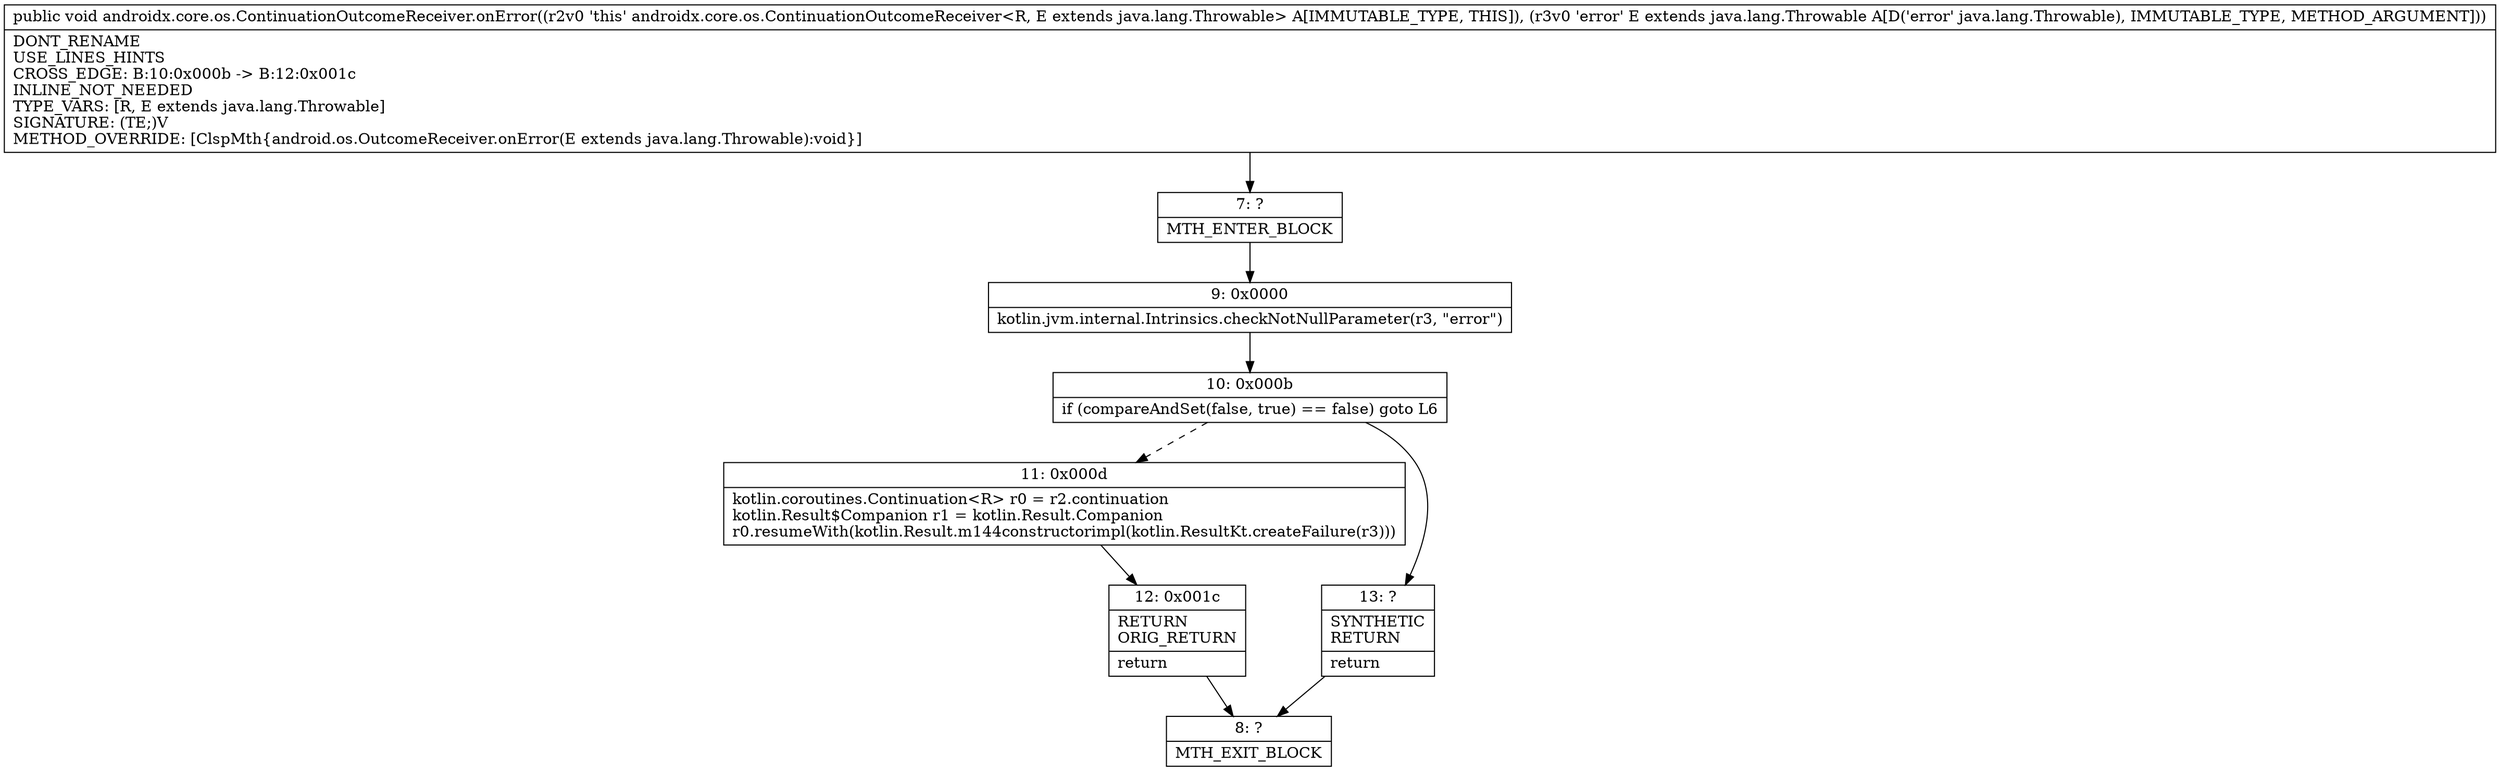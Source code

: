 digraph "CFG forandroidx.core.os.ContinuationOutcomeReceiver.onError(Ljava\/lang\/Throwable;)V" {
Node_7 [shape=record,label="{7\:\ ?|MTH_ENTER_BLOCK\l}"];
Node_9 [shape=record,label="{9\:\ 0x0000|kotlin.jvm.internal.Intrinsics.checkNotNullParameter(r3, \"error\")\l}"];
Node_10 [shape=record,label="{10\:\ 0x000b|if (compareAndSet(false, true) == false) goto L6\l}"];
Node_11 [shape=record,label="{11\:\ 0x000d|kotlin.coroutines.Continuation\<R\> r0 = r2.continuation\lkotlin.Result$Companion r1 = kotlin.Result.Companion\lr0.resumeWith(kotlin.Result.m144constructorimpl(kotlin.ResultKt.createFailure(r3)))\l}"];
Node_12 [shape=record,label="{12\:\ 0x001c|RETURN\lORIG_RETURN\l|return\l}"];
Node_8 [shape=record,label="{8\:\ ?|MTH_EXIT_BLOCK\l}"];
Node_13 [shape=record,label="{13\:\ ?|SYNTHETIC\lRETURN\l|return\l}"];
MethodNode[shape=record,label="{public void androidx.core.os.ContinuationOutcomeReceiver.onError((r2v0 'this' androidx.core.os.ContinuationOutcomeReceiver\<R, E extends java.lang.Throwable\> A[IMMUTABLE_TYPE, THIS]), (r3v0 'error' E extends java.lang.Throwable A[D('error' java.lang.Throwable), IMMUTABLE_TYPE, METHOD_ARGUMENT]))  | DONT_RENAME\lUSE_LINES_HINTS\lCROSS_EDGE: B:10:0x000b \-\> B:12:0x001c\lINLINE_NOT_NEEDED\lTYPE_VARS: [R, E extends java.lang.Throwable]\lSIGNATURE: (TE;)V\lMETHOD_OVERRIDE: [ClspMth\{android.os.OutcomeReceiver.onError(E extends java.lang.Throwable):void\}]\l}"];
MethodNode -> Node_7;Node_7 -> Node_9;
Node_9 -> Node_10;
Node_10 -> Node_11[style=dashed];
Node_10 -> Node_13;
Node_11 -> Node_12;
Node_12 -> Node_8;
Node_13 -> Node_8;
}

